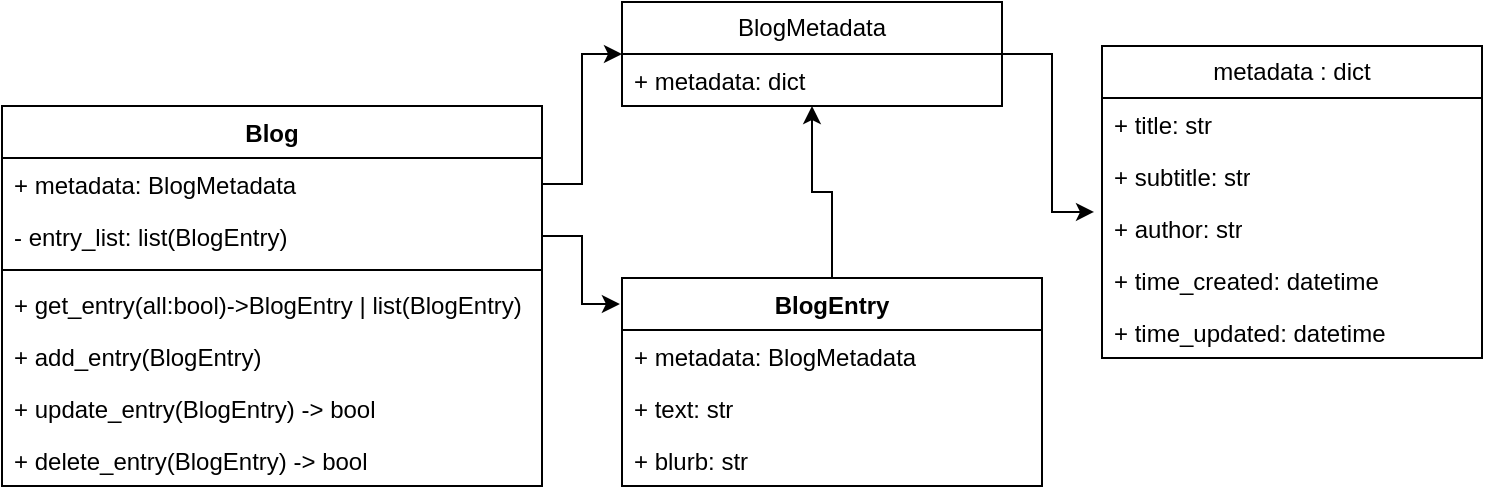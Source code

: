 <mxfile version="24.6.4" type="device">
  <diagram name="Page-1" id="e7e014a7-5840-1c2e-5031-d8a46d1fe8dd">
    <mxGraphModel dx="1277" dy="738" grid="1" gridSize="10" guides="1" tooltips="1" connect="1" arrows="1" fold="1" page="1" pageScale="1" pageWidth="1169" pageHeight="826" background="none" math="0" shadow="0">
      <root>
        <mxCell id="0" />
        <mxCell id="1" parent="0" />
        <mxCell id="KY6kFoW6nFmpTZAr8cEi-65" value="" style="edgeStyle=orthogonalEdgeStyle;rounded=0;orthogonalLoop=1;jettySize=auto;html=1;entryX=-0.005;entryY=0.125;entryDx=0;entryDy=0;exitX=1;exitY=0.5;exitDx=0;exitDy=0;entryPerimeter=0;" edge="1" parent="1" source="KY6kFoW6nFmpTZAr8cEi-42" target="KY6kFoW6nFmpTZAr8cEi-57">
          <mxGeometry relative="1" as="geometry">
            <mxPoint x="150" y="500" as="sourcePoint" />
          </mxGeometry>
        </mxCell>
        <mxCell id="KY6kFoW6nFmpTZAr8cEi-41" value="Blog" style="swimlane;fontStyle=1;align=center;verticalAlign=top;childLayout=stackLayout;horizontal=1;startSize=26;horizontalStack=0;resizeParent=1;resizeParentMax=0;resizeLast=0;collapsible=1;marginBottom=0;whiteSpace=wrap;html=1;" vertex="1" parent="1">
          <mxGeometry x="110" y="200" width="270" height="190" as="geometry" />
        </mxCell>
        <mxCell id="KY6kFoW6nFmpTZAr8cEi-53" value="+ metadata: BlogMetadata&amp;nbsp;" style="text;strokeColor=none;fillColor=none;align=left;verticalAlign=top;spacingLeft=4;spacingRight=4;overflow=hidden;rotatable=0;points=[[0,0.5],[1,0.5]];portConstraint=eastwest;whiteSpace=wrap;html=1;" vertex="1" parent="KY6kFoW6nFmpTZAr8cEi-41">
          <mxGeometry y="26" width="270" height="26" as="geometry" />
        </mxCell>
        <mxCell id="KY6kFoW6nFmpTZAr8cEi-42" value="- entry_list: list(BlogEntry)&amp;nbsp;" style="text;strokeColor=none;fillColor=none;align=left;verticalAlign=top;spacingLeft=4;spacingRight=4;overflow=hidden;rotatable=0;points=[[0,0.5],[1,0.5]];portConstraint=eastwest;whiteSpace=wrap;html=1;" vertex="1" parent="KY6kFoW6nFmpTZAr8cEi-41">
          <mxGeometry y="52" width="270" height="26" as="geometry" />
        </mxCell>
        <mxCell id="KY6kFoW6nFmpTZAr8cEi-43" value="" style="line;strokeWidth=1;fillColor=none;align=left;verticalAlign=middle;spacingTop=-1;spacingLeft=3;spacingRight=3;rotatable=0;labelPosition=right;points=[];portConstraint=eastwest;strokeColor=inherit;" vertex="1" parent="KY6kFoW6nFmpTZAr8cEi-41">
          <mxGeometry y="78" width="270" height="8" as="geometry" />
        </mxCell>
        <mxCell id="KY6kFoW6nFmpTZAr8cEi-44" value="+ get_entry(all:bool)-&amp;gt;BlogEntry | list(BlogEntry)" style="text;strokeColor=none;fillColor=none;align=left;verticalAlign=top;spacingLeft=4;spacingRight=4;overflow=hidden;rotatable=0;points=[[0,0.5],[1,0.5]];portConstraint=eastwest;whiteSpace=wrap;html=1;" vertex="1" parent="KY6kFoW6nFmpTZAr8cEi-41">
          <mxGeometry y="86" width="270" height="26" as="geometry" />
        </mxCell>
        <mxCell id="KY6kFoW6nFmpTZAr8cEi-54" value="+ add_entry(BlogEntry)" style="text;strokeColor=none;fillColor=none;align=left;verticalAlign=top;spacingLeft=4;spacingRight=4;overflow=hidden;rotatable=0;points=[[0,0.5],[1,0.5]];portConstraint=eastwest;whiteSpace=wrap;html=1;" vertex="1" parent="KY6kFoW6nFmpTZAr8cEi-41">
          <mxGeometry y="112" width="270" height="26" as="geometry" />
        </mxCell>
        <mxCell id="KY6kFoW6nFmpTZAr8cEi-55" value="+ update_entry(BlogEntry) -&amp;gt; bool" style="text;strokeColor=none;fillColor=none;align=left;verticalAlign=top;spacingLeft=4;spacingRight=4;overflow=hidden;rotatable=0;points=[[0,0.5],[1,0.5]];portConstraint=eastwest;whiteSpace=wrap;html=1;" vertex="1" parent="KY6kFoW6nFmpTZAr8cEi-41">
          <mxGeometry y="138" width="270" height="26" as="geometry" />
        </mxCell>
        <mxCell id="KY6kFoW6nFmpTZAr8cEi-56" value="+ delete_entry(BlogEntry) -&amp;gt; bool" style="text;strokeColor=none;fillColor=none;align=left;verticalAlign=top;spacingLeft=4;spacingRight=4;overflow=hidden;rotatable=0;points=[[0,0.5],[1,0.5]];portConstraint=eastwest;whiteSpace=wrap;html=1;" vertex="1" parent="KY6kFoW6nFmpTZAr8cEi-41">
          <mxGeometry y="164" width="270" height="26" as="geometry" />
        </mxCell>
        <mxCell id="KY6kFoW6nFmpTZAr8cEi-45" value="metadata : dict" style="swimlane;fontStyle=0;childLayout=stackLayout;horizontal=1;startSize=26;fillColor=none;horizontalStack=0;resizeParent=1;resizeParentMax=0;resizeLast=0;collapsible=1;marginBottom=0;whiteSpace=wrap;html=1;" vertex="1" parent="1">
          <mxGeometry x="660" y="170" width="190" height="156" as="geometry">
            <mxRectangle x="440" y="330" width="120" height="30" as="alternateBounds" />
          </mxGeometry>
        </mxCell>
        <mxCell id="KY6kFoW6nFmpTZAr8cEi-46" value="+ title: str" style="text;strokeColor=none;fillColor=none;align=left;verticalAlign=top;spacingLeft=4;spacingRight=4;overflow=hidden;rotatable=0;points=[[0,0.5],[1,0.5]];portConstraint=eastwest;whiteSpace=wrap;html=1;" vertex="1" parent="KY6kFoW6nFmpTZAr8cEi-45">
          <mxGeometry y="26" width="190" height="26" as="geometry" />
        </mxCell>
        <mxCell id="KY6kFoW6nFmpTZAr8cEi-47" value="+ subtitle: str" style="text;strokeColor=none;fillColor=none;align=left;verticalAlign=top;spacingLeft=4;spacingRight=4;overflow=hidden;rotatable=0;points=[[0,0.5],[1,0.5]];portConstraint=eastwest;whiteSpace=wrap;html=1;" vertex="1" parent="KY6kFoW6nFmpTZAr8cEi-45">
          <mxGeometry y="52" width="190" height="26" as="geometry" />
        </mxCell>
        <mxCell id="KY6kFoW6nFmpTZAr8cEi-48" value="+ author: str" style="text;strokeColor=none;fillColor=none;align=left;verticalAlign=top;spacingLeft=4;spacingRight=4;overflow=hidden;rotatable=0;points=[[0,0.5],[1,0.5]];portConstraint=eastwest;whiteSpace=wrap;html=1;" vertex="1" parent="KY6kFoW6nFmpTZAr8cEi-45">
          <mxGeometry y="78" width="190" height="26" as="geometry" />
        </mxCell>
        <mxCell id="KY6kFoW6nFmpTZAr8cEi-50" value="+ time_created: datetime" style="text;strokeColor=none;fillColor=none;align=left;verticalAlign=top;spacingLeft=4;spacingRight=4;overflow=hidden;rotatable=0;points=[[0,0.5],[1,0.5]];portConstraint=eastwest;whiteSpace=wrap;html=1;" vertex="1" parent="KY6kFoW6nFmpTZAr8cEi-45">
          <mxGeometry y="104" width="190" height="26" as="geometry" />
        </mxCell>
        <mxCell id="KY6kFoW6nFmpTZAr8cEi-51" value="+ time_updated: datetime" style="text;strokeColor=none;fillColor=none;align=left;verticalAlign=top;spacingLeft=4;spacingRight=4;overflow=hidden;rotatable=0;points=[[0,0.5],[1,0.5]];portConstraint=eastwest;whiteSpace=wrap;html=1;" vertex="1" parent="KY6kFoW6nFmpTZAr8cEi-45">
          <mxGeometry y="130" width="190" height="26" as="geometry" />
        </mxCell>
        <mxCell id="KY6kFoW6nFmpTZAr8cEi-52" style="edgeStyle=orthogonalEdgeStyle;rounded=0;orthogonalLoop=1;jettySize=auto;html=1;exitX=1;exitY=0.5;exitDx=0;exitDy=0;entryX=0;entryY=0.5;entryDx=0;entryDy=0;" edge="1" parent="1" source="KY6kFoW6nFmpTZAr8cEi-53" target="KY6kFoW6nFmpTZAr8cEi-72">
          <mxGeometry relative="1" as="geometry" />
        </mxCell>
        <mxCell id="KY6kFoW6nFmpTZAr8cEi-57" value="BlogEntry" style="swimlane;fontStyle=1;align=center;verticalAlign=top;childLayout=stackLayout;horizontal=1;startSize=26;horizontalStack=0;resizeParent=1;resizeParentMax=0;resizeLast=0;collapsible=1;marginBottom=0;whiteSpace=wrap;html=1;" vertex="1" parent="1">
          <mxGeometry x="420" y="286" width="210" height="104" as="geometry" />
        </mxCell>
        <mxCell id="KY6kFoW6nFmpTZAr8cEi-69" value="+ metadata: BlogMetadata" style="text;strokeColor=none;fillColor=none;align=left;verticalAlign=top;spacingLeft=4;spacingRight=4;overflow=hidden;rotatable=0;points=[[0,0.5],[1,0.5]];portConstraint=eastwest;whiteSpace=wrap;html=1;" vertex="1" parent="KY6kFoW6nFmpTZAr8cEi-57">
          <mxGeometry y="26" width="210" height="26" as="geometry" />
        </mxCell>
        <mxCell id="KY6kFoW6nFmpTZAr8cEi-58" value="+ text: str" style="text;strokeColor=none;fillColor=none;align=left;verticalAlign=top;spacingLeft=4;spacingRight=4;overflow=hidden;rotatable=0;points=[[0,0.5],[1,0.5]];portConstraint=eastwest;whiteSpace=wrap;html=1;" vertex="1" parent="KY6kFoW6nFmpTZAr8cEi-57">
          <mxGeometry y="52" width="210" height="26" as="geometry" />
        </mxCell>
        <mxCell id="KY6kFoW6nFmpTZAr8cEi-70" value="+ blurb: str" style="text;strokeColor=none;fillColor=none;align=left;verticalAlign=top;spacingLeft=4;spacingRight=4;overflow=hidden;rotatable=0;points=[[0,0.5],[1,0.5]];portConstraint=eastwest;whiteSpace=wrap;html=1;" vertex="1" parent="KY6kFoW6nFmpTZAr8cEi-57">
          <mxGeometry y="78" width="210" height="26" as="geometry" />
        </mxCell>
        <mxCell id="KY6kFoW6nFmpTZAr8cEi-68" style="edgeStyle=orthogonalEdgeStyle;rounded=0;orthogonalLoop=1;jettySize=auto;html=1;exitX=0.5;exitY=0;exitDx=0;exitDy=0;entryX=0.5;entryY=1;entryDx=0;entryDy=0;" edge="1" parent="1" source="KY6kFoW6nFmpTZAr8cEi-57" target="KY6kFoW6nFmpTZAr8cEi-72">
          <mxGeometry relative="1" as="geometry">
            <mxPoint x="560" y="175" as="targetPoint" />
          </mxGeometry>
        </mxCell>
        <mxCell id="KY6kFoW6nFmpTZAr8cEi-72" value="BlogMetadata" style="swimlane;fontStyle=0;childLayout=stackLayout;horizontal=1;startSize=26;fillColor=none;horizontalStack=0;resizeParent=1;resizeParentMax=0;resizeLast=0;collapsible=1;marginBottom=0;whiteSpace=wrap;html=1;" vertex="1" parent="1">
          <mxGeometry x="420" y="148" width="190" height="52" as="geometry">
            <mxRectangle x="440" y="330" width="120" height="30" as="alternateBounds" />
          </mxGeometry>
        </mxCell>
        <mxCell id="KY6kFoW6nFmpTZAr8cEi-73" value="+ metadata: dict" style="text;strokeColor=none;fillColor=none;align=left;verticalAlign=top;spacingLeft=4;spacingRight=4;overflow=hidden;rotatable=0;points=[[0,0.5],[1,0.5]];portConstraint=eastwest;whiteSpace=wrap;html=1;" vertex="1" parent="KY6kFoW6nFmpTZAr8cEi-72">
          <mxGeometry y="26" width="190" height="26" as="geometry" />
        </mxCell>
        <mxCell id="KY6kFoW6nFmpTZAr8cEi-79" style="edgeStyle=orthogonalEdgeStyle;rounded=0;orthogonalLoop=1;jettySize=auto;html=1;exitX=1;exitY=0.5;exitDx=0;exitDy=0;entryX=-0.021;entryY=0.192;entryDx=0;entryDy=0;entryPerimeter=0;" edge="1" parent="1" source="KY6kFoW6nFmpTZAr8cEi-72" target="KY6kFoW6nFmpTZAr8cEi-48">
          <mxGeometry relative="1" as="geometry" />
        </mxCell>
      </root>
    </mxGraphModel>
  </diagram>
</mxfile>
